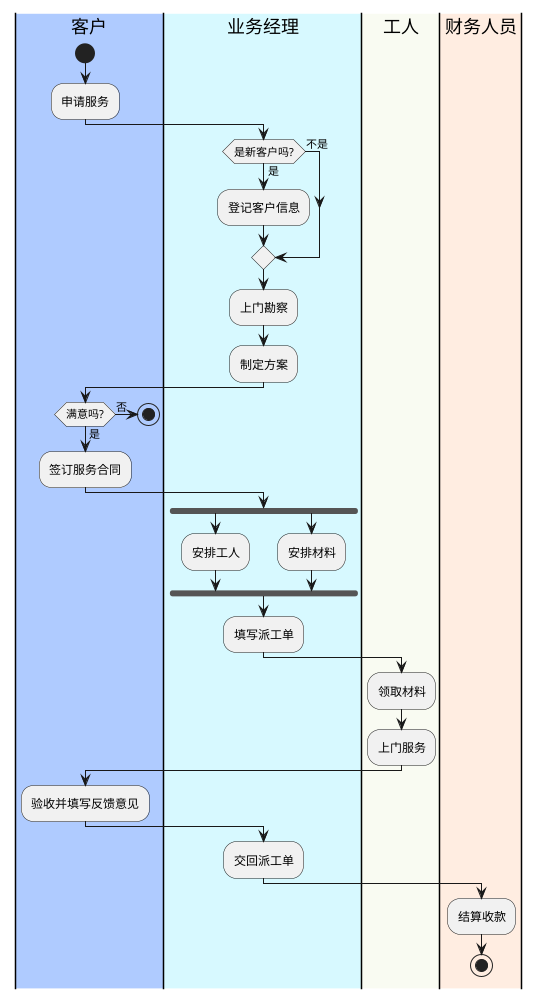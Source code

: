 @startuml
|#AFCBFF|客户|
start
:申请服务;
|#D7F9FF|业务经理|
    if (是新客户吗?) then (是)
	    :登记客户信息;
	else(不是)
	endif
    :上门勘察;
    :制定方案;
|客户|
    if(满意吗?) then (否)
	    stop
    else(是)
	    :签订服务合同;
        |业务经理|
        fork
	        :安排工人;
        fork again
	        :安排材料;
        end fork
        :填写派工单;
        |#F9FBF2|工人|
            :领取材料;
            :上门服务;
        |客户|
            :验收并填写反馈意见;
        |业务经理|
            :交回派工单;
        |#ffede1|财务人员|
            :结算收款;
stop
@enduml
